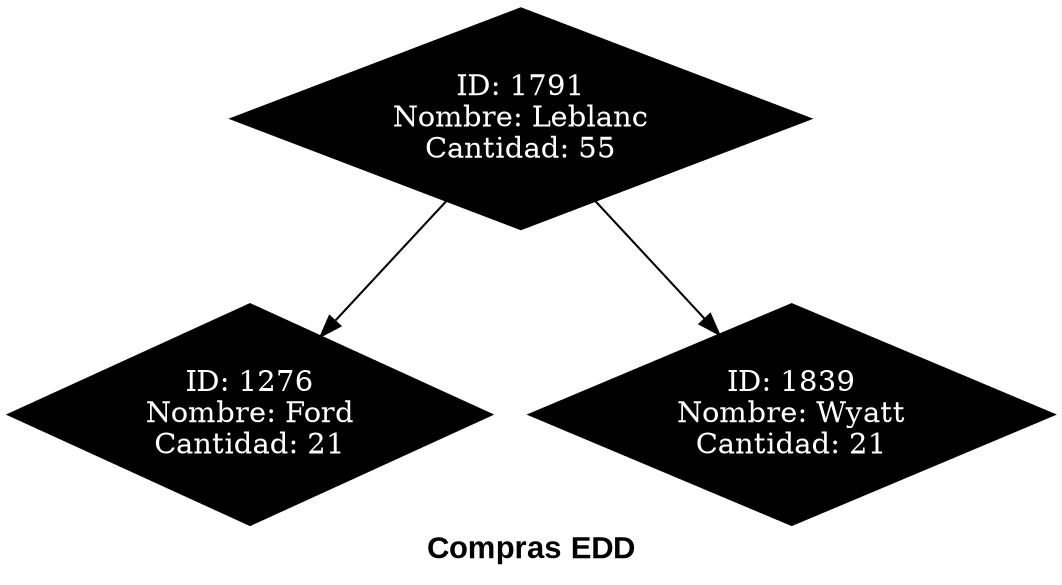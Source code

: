 digraph G{label = "Compras EDD" fontname="Arial Black" fontsize="15pt";
node [shape = diamond, style=filled, fillcolor=black, fontcolor=white];
N1[label = "ID: 1791\nNombre: Leblanc\nCantidad: 55"];
N3[label = "ID: 1276\nNombre: Ford\nCantidad: 21"];
N1:C0->N3
N2[label = "ID: 1839\nNombre: Wyatt\nCantidad: 21"];
N1:C1->N2

}